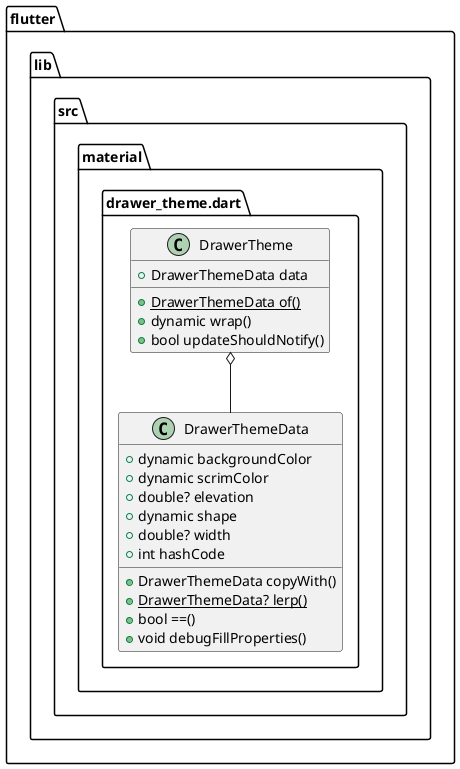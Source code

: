 @startuml
set namespaceSeparator ::

class "flutter::lib::src::material::drawer_theme.dart::DrawerThemeData" {
  +dynamic backgroundColor
  +dynamic scrimColor
  +double? elevation
  +dynamic shape
  +double? width
  +int hashCode
  +DrawerThemeData copyWith()
  {static} +DrawerThemeData? lerp()
  +bool ==()
  +void debugFillProperties()
}

class "flutter::lib::src::material::drawer_theme.dart::DrawerTheme" {
  +DrawerThemeData data
  {static} +DrawerThemeData of()
  +dynamic wrap()
  +bool updateShouldNotify()
}

"flutter::lib::src::material::drawer_theme.dart::DrawerTheme" o-- "flutter::lib::src::material::drawer_theme.dart::DrawerThemeData"


@enduml